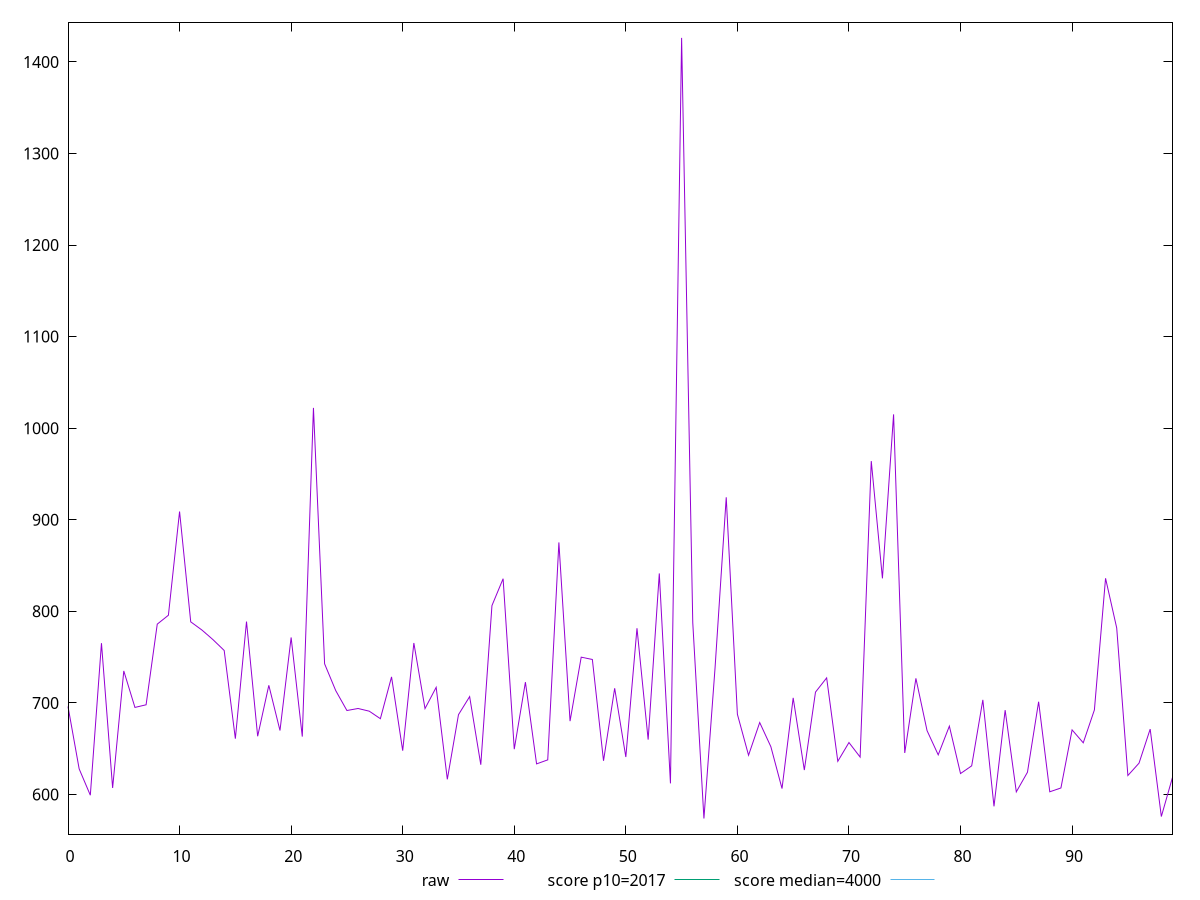 reset

$raw <<EOF
0 696.0480000000002
1 627.9480000000001
2 599.1960000000001
3 765.1920000000001
4 607.128
5 734.9000000000002
6 695.0600000000002
7 697.936
8 785.9920000000003
9 795.7560000000004
10 908.9680000000008
11 788.5280000000002
12 779.5999999999999
13 769.0120000000004
14 757.2399999999999
15 660.9399999999998
16 788.8000000000001
17 663.5720000000005
18 719.2160000000003
19 669.8400000000003
20 771.4440000000001
21 663.1960000000003
22 1022.1680000000006
23 742.6480000000004
24 713.364
25 691.676
26 693.8880000000003
27 690.9640000000003
28 682.7520000000002
29 728.4080000000005
30 647.8199999999999
31 765.3960000000001
32 693.7800000000001
33 717
34 616.5520000000001
35 687.1399999999999
36 706.8760000000001
37 632.4680000000001
38 806.2560000000001
39 835.6120000000001
40 649.4680000000001
41 722.6640000000003
42 633.3960000000001
43 637.7840000000001
44 875.2160000000003
45 680.0840000000003
46 749.9360000000007
47 747.4039999999998
48 636.7760000000002
49 716.0000000000002
50 640.904
51 781.5360000000003
52 659.8720000000003
53 841.372
54 612.1120000000003
55 1426.188000000001
56 787.5840000000003
57 573.7360000000002
58 738.6800000000003
59 924.5160000000003
60 687.6000000000004
61 642.844
62 678.556
63 652.164
64 606.4480000000002
65 705.4680000000001
66 626.664
67 711.7720000000003
68 727.3080000000006
69 636.2160000000003
70 656.72
71 640.8440000000002
72 964.0280000000007
73 836.02
74 1015.0960000000005
75 645.3280000000001
76 726.8160000000003
77 669.7
78 643.2760000000001
79 674.6440000000001
80 622.8480000000001
81 631.2720000000002
82 703.3000000000004
83 587.0240000000002
84 692.0960000000001
85 602.8440000000004
86 624.2760000000004
87 701.2960000000002
88 602.9240000000002
89 607.1120000000003
90 670.5200000000001
91 656.4160000000003
92 692.3440000000003
93 836.0680000000001
94 781.8000000000002
95 620.7040000000002
96 634.1960000000003
97 671.3760000000001
98 575.9000000000002
99 618.7040000000002
EOF

set key outside below
set xrange [0:99]
set yrange [556.6869600000002:1443.2370400000011]
set trange [556.6869600000002:1443.2370400000011]
set terminal svg size 640, 500 enhanced background rgb 'white'
set output "report_00021_2021-02-20T09:16:39.615Z/mainthread-work-breakdown/samples/pages+cached+noadtech+nomedia+nocss/raw/values.svg"

plot $raw title "raw" with line, \
     2017 title "score p10=2017", \
     4000 title "score median=4000"

reset
